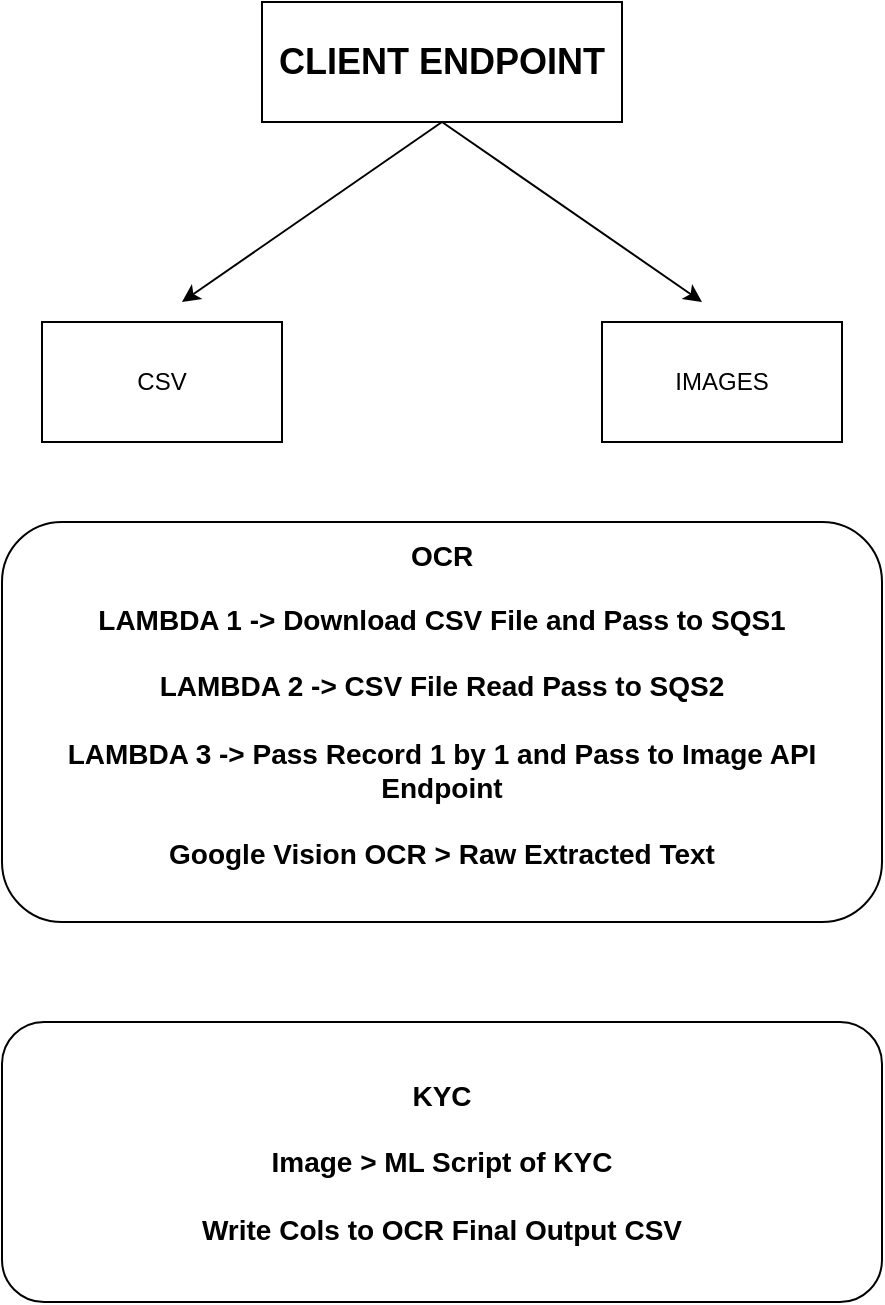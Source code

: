 <mxfile version="22.0.4" type="github">
  <diagram name="Page-1" id="dDQskJX8iZ86jDSLjyaD">
    <mxGraphModel dx="1434" dy="771" grid="1" gridSize="10" guides="1" tooltips="1" connect="1" arrows="1" fold="1" page="1" pageScale="1" pageWidth="827" pageHeight="1169" math="0" shadow="0">
      <root>
        <mxCell id="0" />
        <mxCell id="1" parent="0" />
        <mxCell id="YkBQX1AhAxlliPI_g7u4-1" value="&lt;h2&gt;CLIENT ENDPOINT&lt;/h2&gt;" style="rounded=0;whiteSpace=wrap;html=1;" parent="1" vertex="1">
          <mxGeometry x="310" y="20" width="180" height="60" as="geometry" />
        </mxCell>
        <mxCell id="YkBQX1AhAxlliPI_g7u4-2" value="" style="endArrow=classic;html=1;rounded=0;" parent="1" edge="1">
          <mxGeometry width="50" height="50" relative="1" as="geometry">
            <mxPoint x="400" y="80" as="sourcePoint" />
            <mxPoint x="270" y="170" as="targetPoint" />
          </mxGeometry>
        </mxCell>
        <mxCell id="YkBQX1AhAxlliPI_g7u4-4" value="" style="endArrow=classic;html=1;rounded=0;" parent="1" edge="1">
          <mxGeometry width="50" height="50" relative="1" as="geometry">
            <mxPoint x="400" y="80" as="sourcePoint" />
            <mxPoint x="530" y="170" as="targetPoint" />
          </mxGeometry>
        </mxCell>
        <mxCell id="YkBQX1AhAxlliPI_g7u4-5" value="CSV" style="rounded=0;whiteSpace=wrap;html=1;" parent="1" vertex="1">
          <mxGeometry x="200" y="180" width="120" height="60" as="geometry" />
        </mxCell>
        <mxCell id="YkBQX1AhAxlliPI_g7u4-6" value="IMAGES" style="rounded=0;whiteSpace=wrap;html=1;" parent="1" vertex="1">
          <mxGeometry x="480" y="180" width="120" height="60" as="geometry" />
        </mxCell>
        <mxCell id="YkBQX1AhAxlliPI_g7u4-7" value="&lt;font style=&quot;&quot;&gt;&lt;b style=&quot;font-size: 14px;&quot;&gt;OCR&lt;br&gt;&lt;/b&gt;&lt;br&gt;&lt;b&gt;&lt;font style=&quot;font-size: 14px;&quot;&gt;LAMBDA 1 -&amp;gt; Download CSV File and Pass to SQS1&lt;br&gt;&lt;br&gt;LAMBDA 2 -&amp;gt; CSV File Read Pass to SQS2 &lt;br&gt;&lt;br&gt;LAMBDA 3 -&amp;gt; Pass Record 1 by 1 and Pass to Image API Endpoint &lt;br&gt;&lt;br&gt;Google Vision OCR &amp;gt; Raw Extracted Text&lt;/font&gt;&lt;/b&gt;&lt;br&gt;&lt;/font&gt;&lt;font style=&quot;&quot;&gt;&lt;div style=&quot;font-size: 14px;&quot;&gt;&lt;span style=&quot;background-color: initial;&quot;&gt;&lt;br&gt;&lt;/span&gt;&lt;/div&gt;&lt;/font&gt;" style="rounded=1;whiteSpace=wrap;html=1;align=center;" parent="1" vertex="1">
          <mxGeometry x="180" y="280" width="440" height="200" as="geometry" />
        </mxCell>
        <mxCell id="Iak-pNIgSSD7GhCGVcWT-4" value="&lt;font style=&quot;font-size: 14px;&quot;&gt;&lt;b&gt;KYC&lt;br&gt;&lt;br&gt;Image &amp;gt; ML Script of KYC&lt;br&gt;&lt;br&gt;Write Cols to OCR Final Output CSV&lt;/b&gt;&lt;/font&gt;&lt;span style=&quot;font-size: 14px;&quot;&gt;&lt;b&gt;&lt;br&gt;&lt;/b&gt;&lt;/span&gt;" style="rounded=1;whiteSpace=wrap;html=1;align=center;" vertex="1" parent="1">
          <mxGeometry x="180" y="530" width="440" height="140" as="geometry" />
        </mxCell>
      </root>
    </mxGraphModel>
  </diagram>
</mxfile>

